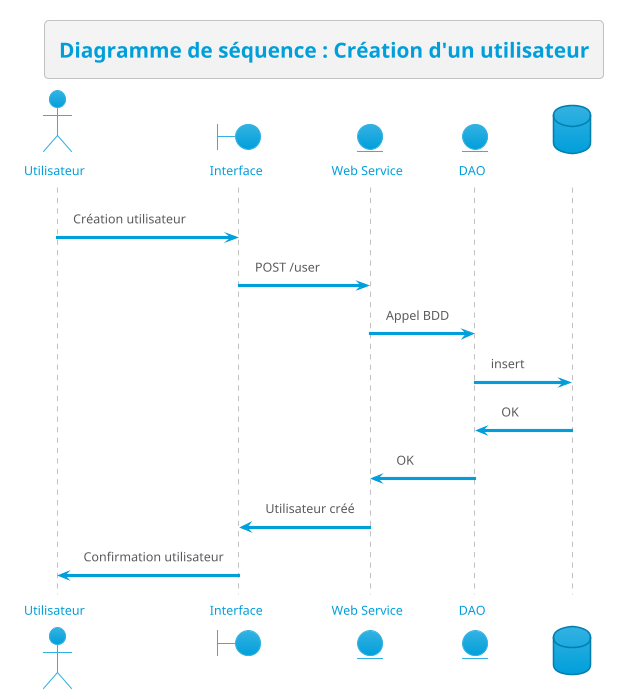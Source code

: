 @startuml test
!theme bluegray
actor Utilisateur as user
boundary Interface    as interface
entity "Web Service" as API
entity DAO as dao
database "Base de données" as db

user -> interface : Création utilisateur
interface -> API : POST /user
API -> dao : Appel BDD
dao -> db : insert
db -> dao : OK
dao -> API : OK
API -> interface : Utilisateur créé
interface -> user : Confirmation utilisateur

title Diagramme de séquence : Création d'un utilisateur

@enduml
